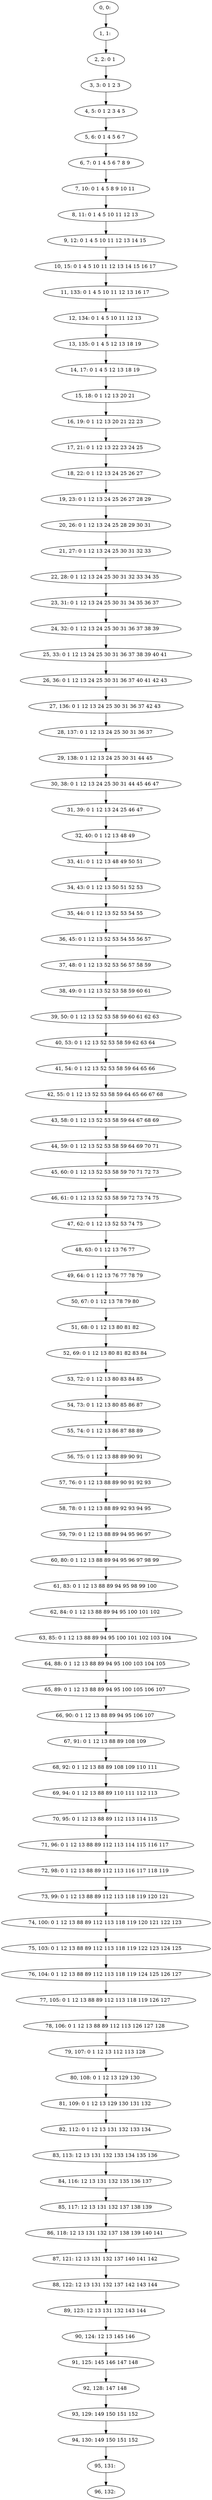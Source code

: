 digraph G {
0[label="0, 0: "];
1[label="1, 1: "];
2[label="2, 2: 0 1 "];
3[label="3, 3: 0 1 2 3 "];
4[label="4, 5: 0 1 2 3 4 5 "];
5[label="5, 6: 0 1 4 5 6 7 "];
6[label="6, 7: 0 1 4 5 6 7 8 9 "];
7[label="7, 10: 0 1 4 5 8 9 10 11 "];
8[label="8, 11: 0 1 4 5 10 11 12 13 "];
9[label="9, 12: 0 1 4 5 10 11 12 13 14 15 "];
10[label="10, 15: 0 1 4 5 10 11 12 13 14 15 16 17 "];
11[label="11, 133: 0 1 4 5 10 11 12 13 16 17 "];
12[label="12, 134: 0 1 4 5 10 11 12 13 "];
13[label="13, 135: 0 1 4 5 12 13 18 19 "];
14[label="14, 17: 0 1 4 5 12 13 18 19 "];
15[label="15, 18: 0 1 12 13 20 21 "];
16[label="16, 19: 0 1 12 13 20 21 22 23 "];
17[label="17, 21: 0 1 12 13 22 23 24 25 "];
18[label="18, 22: 0 1 12 13 24 25 26 27 "];
19[label="19, 23: 0 1 12 13 24 25 26 27 28 29 "];
20[label="20, 26: 0 1 12 13 24 25 28 29 30 31 "];
21[label="21, 27: 0 1 12 13 24 25 30 31 32 33 "];
22[label="22, 28: 0 1 12 13 24 25 30 31 32 33 34 35 "];
23[label="23, 31: 0 1 12 13 24 25 30 31 34 35 36 37 "];
24[label="24, 32: 0 1 12 13 24 25 30 31 36 37 38 39 "];
25[label="25, 33: 0 1 12 13 24 25 30 31 36 37 38 39 40 41 "];
26[label="26, 36: 0 1 12 13 24 25 30 31 36 37 40 41 42 43 "];
27[label="27, 136: 0 1 12 13 24 25 30 31 36 37 42 43 "];
28[label="28, 137: 0 1 12 13 24 25 30 31 36 37 "];
29[label="29, 138: 0 1 12 13 24 25 30 31 44 45 "];
30[label="30, 38: 0 1 12 13 24 25 30 31 44 45 46 47 "];
31[label="31, 39: 0 1 12 13 24 25 46 47 "];
32[label="32, 40: 0 1 12 13 48 49 "];
33[label="33, 41: 0 1 12 13 48 49 50 51 "];
34[label="34, 43: 0 1 12 13 50 51 52 53 "];
35[label="35, 44: 0 1 12 13 52 53 54 55 "];
36[label="36, 45: 0 1 12 13 52 53 54 55 56 57 "];
37[label="37, 48: 0 1 12 13 52 53 56 57 58 59 "];
38[label="38, 49: 0 1 12 13 52 53 58 59 60 61 "];
39[label="39, 50: 0 1 12 13 52 53 58 59 60 61 62 63 "];
40[label="40, 53: 0 1 12 13 52 53 58 59 62 63 64 "];
41[label="41, 54: 0 1 12 13 52 53 58 59 64 65 66 "];
42[label="42, 55: 0 1 12 13 52 53 58 59 64 65 66 67 68 "];
43[label="43, 58: 0 1 12 13 52 53 58 59 64 67 68 69 "];
44[label="44, 59: 0 1 12 13 52 53 58 59 64 69 70 71 "];
45[label="45, 60: 0 1 12 13 52 53 58 59 70 71 72 73 "];
46[label="46, 61: 0 1 12 13 52 53 58 59 72 73 74 75 "];
47[label="47, 62: 0 1 12 13 52 53 74 75 "];
48[label="48, 63: 0 1 12 13 76 77 "];
49[label="49, 64: 0 1 12 13 76 77 78 79 "];
50[label="50, 67: 0 1 12 13 78 79 80 "];
51[label="51, 68: 0 1 12 13 80 81 82 "];
52[label="52, 69: 0 1 12 13 80 81 82 83 84 "];
53[label="53, 72: 0 1 12 13 80 83 84 85 "];
54[label="54, 73: 0 1 12 13 80 85 86 87 "];
55[label="55, 74: 0 1 12 13 86 87 88 89 "];
56[label="56, 75: 0 1 12 13 88 89 90 91 "];
57[label="57, 76: 0 1 12 13 88 89 90 91 92 93 "];
58[label="58, 78: 0 1 12 13 88 89 92 93 94 95 "];
59[label="59, 79: 0 1 12 13 88 89 94 95 96 97 "];
60[label="60, 80: 0 1 12 13 88 89 94 95 96 97 98 99 "];
61[label="61, 83: 0 1 12 13 88 89 94 95 98 99 100 "];
62[label="62, 84: 0 1 12 13 88 89 94 95 100 101 102 "];
63[label="63, 85: 0 1 12 13 88 89 94 95 100 101 102 103 104 "];
64[label="64, 88: 0 1 12 13 88 89 94 95 100 103 104 105 "];
65[label="65, 89: 0 1 12 13 88 89 94 95 100 105 106 107 "];
66[label="66, 90: 0 1 12 13 88 89 94 95 106 107 "];
67[label="67, 91: 0 1 12 13 88 89 108 109 "];
68[label="68, 92: 0 1 12 13 88 89 108 109 110 111 "];
69[label="69, 94: 0 1 12 13 88 89 110 111 112 113 "];
70[label="70, 95: 0 1 12 13 88 89 112 113 114 115 "];
71[label="71, 96: 0 1 12 13 88 89 112 113 114 115 116 117 "];
72[label="72, 98: 0 1 12 13 88 89 112 113 116 117 118 119 "];
73[label="73, 99: 0 1 12 13 88 89 112 113 118 119 120 121 "];
74[label="74, 100: 0 1 12 13 88 89 112 113 118 119 120 121 122 123 "];
75[label="75, 103: 0 1 12 13 88 89 112 113 118 119 122 123 124 125 "];
76[label="76, 104: 0 1 12 13 88 89 112 113 118 119 124 125 126 127 "];
77[label="77, 105: 0 1 12 13 88 89 112 113 118 119 126 127 "];
78[label="78, 106: 0 1 12 13 88 89 112 113 126 127 128 "];
79[label="79, 107: 0 1 12 13 112 113 128 "];
80[label="80, 108: 0 1 12 13 129 130 "];
81[label="81, 109: 0 1 12 13 129 130 131 132 "];
82[label="82, 112: 0 1 12 13 131 132 133 134 "];
83[label="83, 113: 12 13 131 132 133 134 135 136 "];
84[label="84, 116: 12 13 131 132 135 136 137 "];
85[label="85, 117: 12 13 131 132 137 138 139 "];
86[label="86, 118: 12 13 131 132 137 138 139 140 141 "];
87[label="87, 121: 12 13 131 132 137 140 141 142 "];
88[label="88, 122: 12 13 131 132 137 142 143 144 "];
89[label="89, 123: 12 13 131 132 143 144 "];
90[label="90, 124: 12 13 145 146 "];
91[label="91, 125: 145 146 147 148 "];
92[label="92, 128: 147 148 "];
93[label="93, 129: 149 150 151 152 "];
94[label="94, 130: 149 150 151 152 "];
95[label="95, 131: "];
96[label="96, 132: "];
0->1 ;
1->2 ;
2->3 ;
3->4 ;
4->5 ;
5->6 ;
6->7 ;
7->8 ;
8->9 ;
9->10 ;
10->11 ;
11->12 ;
12->13 ;
13->14 ;
14->15 ;
15->16 ;
16->17 ;
17->18 ;
18->19 ;
19->20 ;
20->21 ;
21->22 ;
22->23 ;
23->24 ;
24->25 ;
25->26 ;
26->27 ;
27->28 ;
28->29 ;
29->30 ;
30->31 ;
31->32 ;
32->33 ;
33->34 ;
34->35 ;
35->36 ;
36->37 ;
37->38 ;
38->39 ;
39->40 ;
40->41 ;
41->42 ;
42->43 ;
43->44 ;
44->45 ;
45->46 ;
46->47 ;
47->48 ;
48->49 ;
49->50 ;
50->51 ;
51->52 ;
52->53 ;
53->54 ;
54->55 ;
55->56 ;
56->57 ;
57->58 ;
58->59 ;
59->60 ;
60->61 ;
61->62 ;
62->63 ;
63->64 ;
64->65 ;
65->66 ;
66->67 ;
67->68 ;
68->69 ;
69->70 ;
70->71 ;
71->72 ;
72->73 ;
73->74 ;
74->75 ;
75->76 ;
76->77 ;
77->78 ;
78->79 ;
79->80 ;
80->81 ;
81->82 ;
82->83 ;
83->84 ;
84->85 ;
85->86 ;
86->87 ;
87->88 ;
88->89 ;
89->90 ;
90->91 ;
91->92 ;
92->93 ;
93->94 ;
94->95 ;
95->96 ;
}

